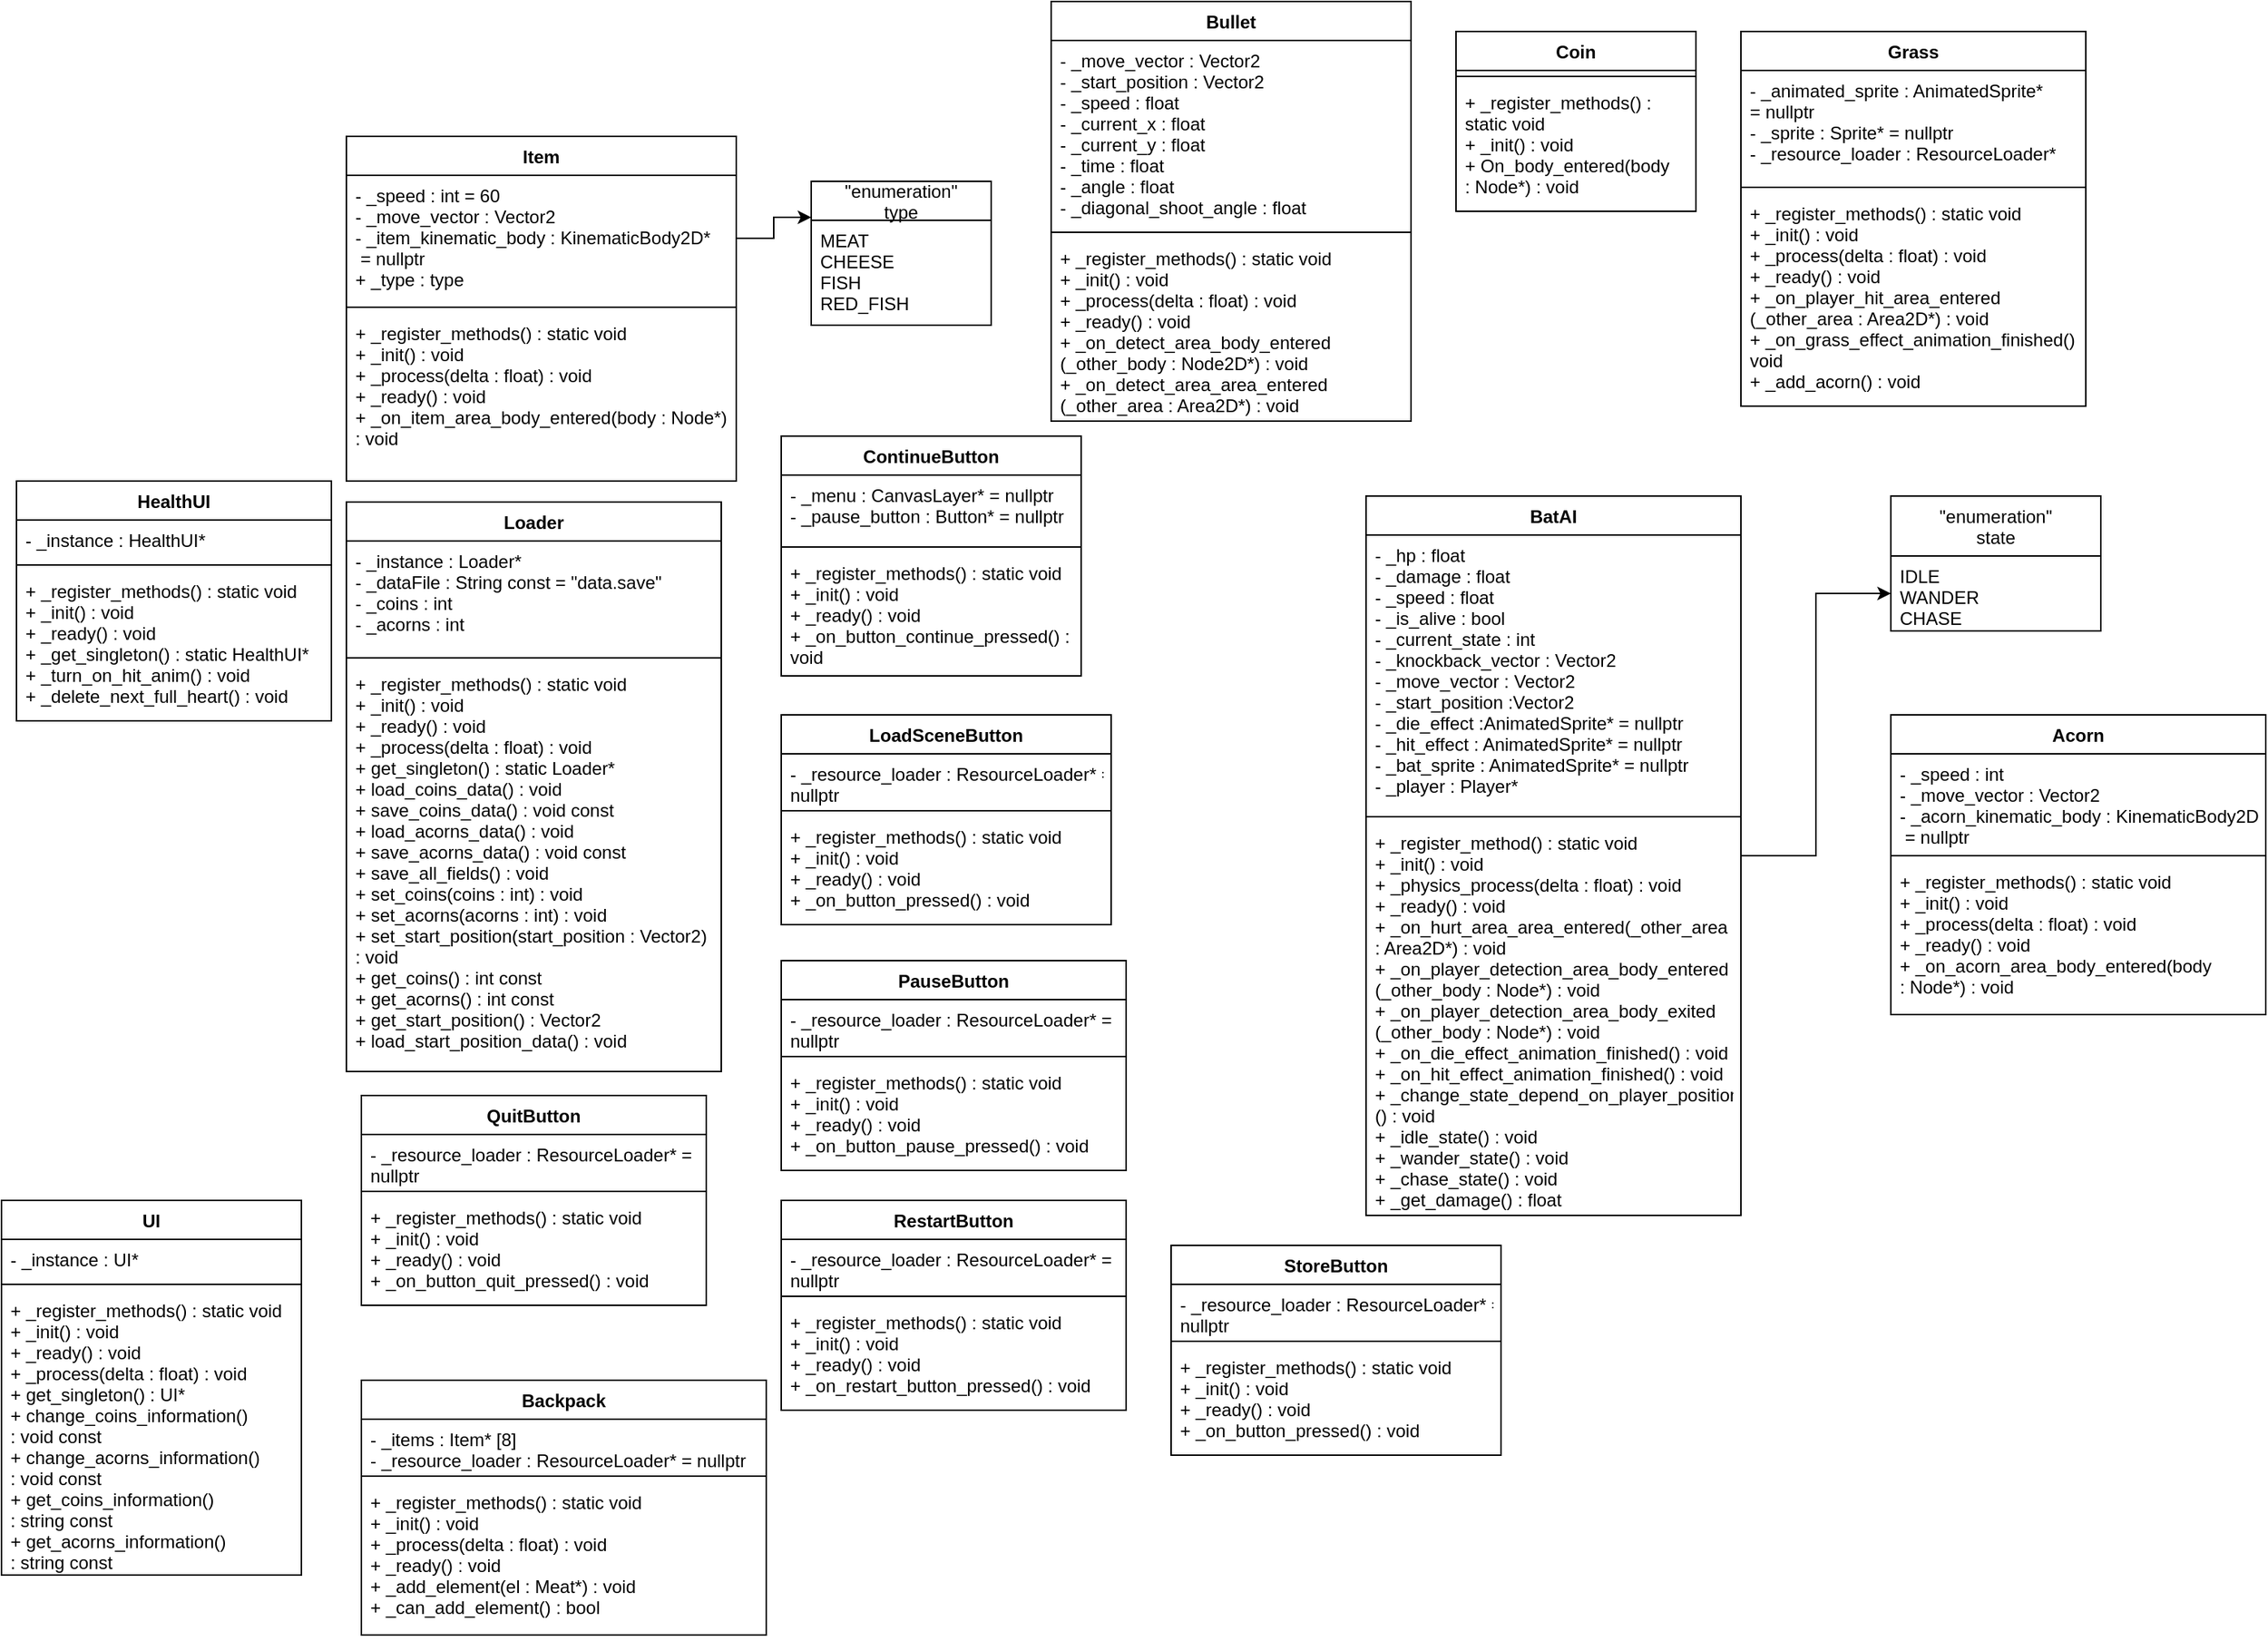 <mxfile version="14.8.4" type="github">
  <diagram id="C5RBs43oDa-KdzZeNtuy" name="Page-1">
    <mxGraphModel dx="3730" dy="2327" grid="1" gridSize="10" guides="1" tooltips="1" connect="1" arrows="1" fold="1" page="1" pageScale="1" pageWidth="827" pageHeight="1169" math="0" shadow="0">
      <root>
        <mxCell id="WIyWlLk6GJQsqaUBKTNV-0" />
        <mxCell id="WIyWlLk6GJQsqaUBKTNV-1" parent="WIyWlLk6GJQsqaUBKTNV-0" />
        <mxCell id="mvIZjwLgJPhLt_4GvzZU-18" style="edgeStyle=orthogonalEdgeStyle;rounded=0;orthogonalLoop=1;jettySize=auto;html=1;" edge="1" parent="WIyWlLk6GJQsqaUBKTNV-1" source="mvIZjwLgJPhLt_4GvzZU-9" target="mvIZjwLgJPhLt_4GvzZU-14">
          <mxGeometry relative="1" as="geometry" />
        </mxCell>
        <mxCell id="mvIZjwLgJPhLt_4GvzZU-9" value="BatAI" style="swimlane;fontStyle=1;align=center;verticalAlign=top;childLayout=stackLayout;horizontal=1;startSize=26;horizontalStack=0;resizeParent=1;resizeParentMax=0;resizeLast=0;collapsible=1;marginBottom=0;" vertex="1" parent="WIyWlLk6GJQsqaUBKTNV-1">
          <mxGeometry x="-730" y="-830" width="250" height="480" as="geometry" />
        </mxCell>
        <mxCell id="mvIZjwLgJPhLt_4GvzZU-10" value="- _hp : float&#xa;- _damage : float&#xa;- _speed : float&#xa;- _is_alive : bool&#xa;- _current_state : int&#xa;- _knockback_vector : Vector2&#xa;- _move_vector : Vector2&#xa;- _start_position :Vector2&#xa;- _die_effect :AnimatedSprite* = nullptr&#xa;- _hit_effect : AnimatedSprite* = nullptr&#xa;- _bat_sprite : AnimatedSprite* = nullptr&#xa;- _player : Player*" style="text;strokeColor=none;fillColor=none;align=left;verticalAlign=top;spacingLeft=4;spacingRight=4;overflow=hidden;rotatable=0;points=[[0,0.5],[1,0.5]];portConstraint=eastwest;" vertex="1" parent="mvIZjwLgJPhLt_4GvzZU-9">
          <mxGeometry y="26" width="250" height="184" as="geometry" />
        </mxCell>
        <mxCell id="mvIZjwLgJPhLt_4GvzZU-11" value="" style="line;strokeWidth=1;fillColor=none;align=left;verticalAlign=middle;spacingTop=-1;spacingLeft=3;spacingRight=3;rotatable=0;labelPosition=right;points=[];portConstraint=eastwest;" vertex="1" parent="mvIZjwLgJPhLt_4GvzZU-9">
          <mxGeometry y="210" width="250" height="8" as="geometry" />
        </mxCell>
        <mxCell id="mvIZjwLgJPhLt_4GvzZU-12" value="+ _register_method() : static void&#xa;+ _init() : void&#xa;+ _physics_process(delta : float) : void&#xa;+ _ready() : void&#xa;+ _on_hurt_area_area_entered(_other_area &#xa;: Area2D*) : void&#xa;+ _on_player_detection_area_body_entered&#xa;(_other_body : Node*) : void&#xa;+ _on_player_detection_area_body_exited&#xa;(_other_body : Node*) : void&#xa;+ _on_die_effect_animation_finished() : void&#xa;+ _on_hit_effect_animation_finished() : void&#xa;+ _change_state_depend_on_player_position&#xa;() : void&#xa;+ _idle_state() : void&#xa;+ _wander_state() : void&#xa;+ _chase_state() : void&#xa;+ _get_damage() : float" style="text;strokeColor=none;fillColor=none;align=left;verticalAlign=top;spacingLeft=4;spacingRight=4;overflow=hidden;rotatable=0;points=[[0,0.5],[1,0.5]];portConstraint=eastwest;" vertex="1" parent="mvIZjwLgJPhLt_4GvzZU-9">
          <mxGeometry y="218" width="250" height="262" as="geometry" />
        </mxCell>
        <mxCell id="mvIZjwLgJPhLt_4GvzZU-13" value="&quot;enumeration&quot;&#xa;state" style="swimlane;fontStyle=0;childLayout=stackLayout;horizontal=1;startSize=40;fillColor=none;horizontalStack=0;resizeParent=1;resizeParentMax=0;resizeLast=0;collapsible=1;marginBottom=0;" vertex="1" parent="WIyWlLk6GJQsqaUBKTNV-1">
          <mxGeometry x="-380" y="-830" width="140" height="90" as="geometry" />
        </mxCell>
        <mxCell id="mvIZjwLgJPhLt_4GvzZU-14" value="IDLE&#xa;WANDER&#xa;CHASE" style="text;strokeColor=none;fillColor=none;align=left;verticalAlign=top;spacingLeft=4;spacingRight=4;overflow=hidden;rotatable=0;points=[[0,0.5],[1,0.5]];portConstraint=eastwest;" vertex="1" parent="mvIZjwLgJPhLt_4GvzZU-13">
          <mxGeometry y="40" width="140" height="50" as="geometry" />
        </mxCell>
        <mxCell id="mvIZjwLgJPhLt_4GvzZU-19" value="Acorn" style="swimlane;fontStyle=1;align=center;verticalAlign=top;childLayout=stackLayout;horizontal=1;startSize=26;horizontalStack=0;resizeParent=1;resizeParentMax=0;resizeLast=0;collapsible=1;marginBottom=0;" vertex="1" parent="WIyWlLk6GJQsqaUBKTNV-1">
          <mxGeometry x="-380" y="-684" width="250" height="200" as="geometry" />
        </mxCell>
        <mxCell id="mvIZjwLgJPhLt_4GvzZU-20" value="- _speed : int&#xa;- _move_vector : Vector2&#xa;- _acorn_kinematic_body : KinematicBody2D&#xa; = nullptr" style="text;strokeColor=none;fillColor=none;align=left;verticalAlign=top;spacingLeft=4;spacingRight=4;overflow=hidden;rotatable=0;points=[[0,0.5],[1,0.5]];portConstraint=eastwest;" vertex="1" parent="mvIZjwLgJPhLt_4GvzZU-19">
          <mxGeometry y="26" width="250" height="64" as="geometry" />
        </mxCell>
        <mxCell id="mvIZjwLgJPhLt_4GvzZU-21" value="" style="line;strokeWidth=1;fillColor=none;align=left;verticalAlign=middle;spacingTop=-1;spacingLeft=3;spacingRight=3;rotatable=0;labelPosition=right;points=[];portConstraint=eastwest;" vertex="1" parent="mvIZjwLgJPhLt_4GvzZU-19">
          <mxGeometry y="90" width="250" height="8" as="geometry" />
        </mxCell>
        <mxCell id="mvIZjwLgJPhLt_4GvzZU-22" value="+ _register_methods() : static void&#xa;+ _init() : void&#xa;+ _process(delta : float) : void&#xa;+ _ready() : void&#xa;+ _on_acorn_area_body_entered(body &#xa;: Node*) : void&#xa;" style="text;strokeColor=none;fillColor=none;align=left;verticalAlign=top;spacingLeft=4;spacingRight=4;overflow=hidden;rotatable=0;points=[[0,0.5],[1,0.5]];portConstraint=eastwest;" vertex="1" parent="mvIZjwLgJPhLt_4GvzZU-19">
          <mxGeometry y="98" width="250" height="102" as="geometry" />
        </mxCell>
        <mxCell id="mvIZjwLgJPhLt_4GvzZU-23" value="Bullet" style="swimlane;fontStyle=1;align=center;verticalAlign=top;childLayout=stackLayout;horizontal=1;startSize=26;horizontalStack=0;resizeParent=1;resizeParentMax=0;resizeLast=0;collapsible=1;marginBottom=0;" vertex="1" parent="WIyWlLk6GJQsqaUBKTNV-1">
          <mxGeometry x="-940" y="-1160" width="240" height="280" as="geometry" />
        </mxCell>
        <mxCell id="mvIZjwLgJPhLt_4GvzZU-24" value="- _move_vector : Vector2&#xa;- _start_position : Vector2&#xa;- _speed : float&#xa;- _current_x : float&#xa;- _current_y : float&#xa;- _time : float&#xa;- _angle : float&#xa;- _diagonal_shoot_angle : float" style="text;strokeColor=none;fillColor=none;align=left;verticalAlign=top;spacingLeft=4;spacingRight=4;overflow=hidden;rotatable=0;points=[[0,0.5],[1,0.5]];portConstraint=eastwest;" vertex="1" parent="mvIZjwLgJPhLt_4GvzZU-23">
          <mxGeometry y="26" width="240" height="124" as="geometry" />
        </mxCell>
        <mxCell id="mvIZjwLgJPhLt_4GvzZU-25" value="" style="line;strokeWidth=1;fillColor=none;align=left;verticalAlign=middle;spacingTop=-1;spacingLeft=3;spacingRight=3;rotatable=0;labelPosition=right;points=[];portConstraint=eastwest;" vertex="1" parent="mvIZjwLgJPhLt_4GvzZU-23">
          <mxGeometry y="150" width="240" height="8" as="geometry" />
        </mxCell>
        <mxCell id="mvIZjwLgJPhLt_4GvzZU-26" value="+ _register_methods() : static void&#xa;+ _init() : void&#xa;+ _process(delta : float) : void&#xa;+ _ready() : void&#xa;+ _on_detect_area_body_entered&#xa;(_other_body : Node2D*) : void&#xa;+ _on_detect_area_area_entered&#xa;(_other_area : Area2D*) : void" style="text;strokeColor=none;fillColor=none;align=left;verticalAlign=top;spacingLeft=4;spacingRight=4;overflow=hidden;rotatable=0;points=[[0,0.5],[1,0.5]];portConstraint=eastwest;" vertex="1" parent="mvIZjwLgJPhLt_4GvzZU-23">
          <mxGeometry y="158" width="240" height="122" as="geometry" />
        </mxCell>
        <mxCell id="mvIZjwLgJPhLt_4GvzZU-27" value="Coin" style="swimlane;fontStyle=1;align=center;verticalAlign=top;childLayout=stackLayout;horizontal=1;startSize=26;horizontalStack=0;resizeParent=1;resizeParentMax=0;resizeLast=0;collapsible=1;marginBottom=0;" vertex="1" parent="WIyWlLk6GJQsqaUBKTNV-1">
          <mxGeometry x="-670" y="-1140" width="160" height="120" as="geometry" />
        </mxCell>
        <mxCell id="mvIZjwLgJPhLt_4GvzZU-29" value="" style="line;strokeWidth=1;fillColor=none;align=left;verticalAlign=middle;spacingTop=-1;spacingLeft=3;spacingRight=3;rotatable=0;labelPosition=right;points=[];portConstraint=eastwest;" vertex="1" parent="mvIZjwLgJPhLt_4GvzZU-27">
          <mxGeometry y="26" width="160" height="8" as="geometry" />
        </mxCell>
        <mxCell id="mvIZjwLgJPhLt_4GvzZU-30" value="+ _register_methods() : &#xa;static void&#xa;+ _init() : void&#xa;+ On_body_entered(body &#xa;: Node*) : void" style="text;strokeColor=none;fillColor=none;align=left;verticalAlign=top;spacingLeft=4;spacingRight=4;overflow=hidden;rotatable=0;points=[[0,0.5],[1,0.5]];portConstraint=eastwest;" vertex="1" parent="mvIZjwLgJPhLt_4GvzZU-27">
          <mxGeometry y="34" width="160" height="86" as="geometry" />
        </mxCell>
        <mxCell id="mvIZjwLgJPhLt_4GvzZU-31" value="Grass" style="swimlane;fontStyle=1;align=center;verticalAlign=top;childLayout=stackLayout;horizontal=1;startSize=26;horizontalStack=0;resizeParent=1;resizeParentMax=0;resizeLast=0;collapsible=1;marginBottom=0;" vertex="1" parent="WIyWlLk6GJQsqaUBKTNV-1">
          <mxGeometry x="-480" y="-1140" width="230" height="250" as="geometry" />
        </mxCell>
        <mxCell id="mvIZjwLgJPhLt_4GvzZU-32" value="- _animated_sprite : AnimatedSprite* &#xa;= nullptr&#xa;- _sprite : Sprite* = nullptr&#xa;- _resource_loader : ResourceLoader*" style="text;strokeColor=none;fillColor=none;align=left;verticalAlign=top;spacingLeft=4;spacingRight=4;overflow=hidden;rotatable=0;points=[[0,0.5],[1,0.5]];portConstraint=eastwest;" vertex="1" parent="mvIZjwLgJPhLt_4GvzZU-31">
          <mxGeometry y="26" width="230" height="74" as="geometry" />
        </mxCell>
        <mxCell id="mvIZjwLgJPhLt_4GvzZU-33" value="" style="line;strokeWidth=1;fillColor=none;align=left;verticalAlign=middle;spacingTop=-1;spacingLeft=3;spacingRight=3;rotatable=0;labelPosition=right;points=[];portConstraint=eastwest;" vertex="1" parent="mvIZjwLgJPhLt_4GvzZU-31">
          <mxGeometry y="100" width="230" height="8" as="geometry" />
        </mxCell>
        <mxCell id="mvIZjwLgJPhLt_4GvzZU-34" value="+ _register_methods() : static void&#xa;+ _init() : void&#xa;+ _process(delta : float) : void&#xa;+ _ready() : void&#xa;+ _on_player_hit_area_entered&#xa;(_other_area : Area2D*) : void&#xa;+ _on_grass_effect_animation_finished() : &#xa;void&#xa;+ _add_acorn() : void" style="text;strokeColor=none;fillColor=none;align=left;verticalAlign=top;spacingLeft=4;spacingRight=4;overflow=hidden;rotatable=0;points=[[0,0.5],[1,0.5]];portConstraint=eastwest;" vertex="1" parent="mvIZjwLgJPhLt_4GvzZU-31">
          <mxGeometry y="108" width="230" height="142" as="geometry" />
        </mxCell>
        <mxCell id="mvIZjwLgJPhLt_4GvzZU-35" value="&quot;enumeration&quot;&#xa;type" style="swimlane;fontStyle=0;childLayout=stackLayout;horizontal=1;startSize=26;fillColor=none;horizontalStack=0;resizeParent=1;resizeParentMax=0;resizeLast=0;collapsible=1;marginBottom=0;" vertex="1" parent="WIyWlLk6GJQsqaUBKTNV-1">
          <mxGeometry x="-1100" y="-1040" width="120" height="96" as="geometry" />
        </mxCell>
        <mxCell id="mvIZjwLgJPhLt_4GvzZU-36" value="MEAT&#xa;CHEESE&#xa;FISH&#xa;RED_FISH" style="text;strokeColor=none;fillColor=none;align=left;verticalAlign=top;spacingLeft=4;spacingRight=4;overflow=hidden;rotatable=0;points=[[0,0.5],[1,0.5]];portConstraint=eastwest;" vertex="1" parent="mvIZjwLgJPhLt_4GvzZU-35">
          <mxGeometry y="26" width="120" height="70" as="geometry" />
        </mxCell>
        <mxCell id="mvIZjwLgJPhLt_4GvzZU-40" value="Item" style="swimlane;fontStyle=1;align=center;verticalAlign=top;childLayout=stackLayout;horizontal=1;startSize=26;horizontalStack=0;resizeParent=1;resizeParentMax=0;resizeLast=0;collapsible=1;marginBottom=0;" vertex="1" parent="WIyWlLk6GJQsqaUBKTNV-1">
          <mxGeometry x="-1410" y="-1070" width="260" height="230" as="geometry" />
        </mxCell>
        <mxCell id="mvIZjwLgJPhLt_4GvzZU-41" value="- _speed : int = 60&#xa;- _move_vector : Vector2&#xa;- _item_kinematic_body : KinematicBody2D*&#xa; = nullptr&#xa;+ _type : type" style="text;strokeColor=none;fillColor=none;align=left;verticalAlign=top;spacingLeft=4;spacingRight=4;overflow=hidden;rotatable=0;points=[[0,0.5],[1,0.5]];portConstraint=eastwest;" vertex="1" parent="mvIZjwLgJPhLt_4GvzZU-40">
          <mxGeometry y="26" width="260" height="84" as="geometry" />
        </mxCell>
        <mxCell id="mvIZjwLgJPhLt_4GvzZU-42" value="" style="line;strokeWidth=1;fillColor=none;align=left;verticalAlign=middle;spacingTop=-1;spacingLeft=3;spacingRight=3;rotatable=0;labelPosition=right;points=[];portConstraint=eastwest;" vertex="1" parent="mvIZjwLgJPhLt_4GvzZU-40">
          <mxGeometry y="110" width="260" height="8" as="geometry" />
        </mxCell>
        <mxCell id="mvIZjwLgJPhLt_4GvzZU-43" value="+ _register_methods() : static void&#xa;+ _init() : void&#xa;+ _process(delta : float) : void&#xa;+ _ready() : void&#xa;+ _on_item_area_body_entered(body : Node*) &#xa;: void" style="text;strokeColor=none;fillColor=none;align=left;verticalAlign=top;spacingLeft=4;spacingRight=4;overflow=hidden;rotatable=0;points=[[0,0.5],[1,0.5]];portConstraint=eastwest;" vertex="1" parent="mvIZjwLgJPhLt_4GvzZU-40">
          <mxGeometry y="118" width="260" height="112" as="geometry" />
        </mxCell>
        <mxCell id="mvIZjwLgJPhLt_4GvzZU-44" style="edgeStyle=orthogonalEdgeStyle;rounded=0;orthogonalLoop=1;jettySize=auto;html=1;exitX=1;exitY=0.5;exitDx=0;exitDy=0;entryX=0;entryY=0.25;entryDx=0;entryDy=0;" edge="1" parent="WIyWlLk6GJQsqaUBKTNV-1" source="mvIZjwLgJPhLt_4GvzZU-41" target="mvIZjwLgJPhLt_4GvzZU-35">
          <mxGeometry relative="1" as="geometry" />
        </mxCell>
        <mxCell id="mvIZjwLgJPhLt_4GvzZU-45" value="ContinueButton" style="swimlane;fontStyle=1;align=center;verticalAlign=top;childLayout=stackLayout;horizontal=1;startSize=26;horizontalStack=0;resizeParent=1;resizeParentMax=0;resizeLast=0;collapsible=1;marginBottom=0;" vertex="1" parent="WIyWlLk6GJQsqaUBKTNV-1">
          <mxGeometry x="-1120" y="-870" width="200" height="160" as="geometry" />
        </mxCell>
        <mxCell id="mvIZjwLgJPhLt_4GvzZU-46" value="- _menu : CanvasLayer* = nullptr&#xa;- _pause_button : Button* = nullptr" style="text;strokeColor=none;fillColor=none;align=left;verticalAlign=top;spacingLeft=4;spacingRight=4;overflow=hidden;rotatable=0;points=[[0,0.5],[1,0.5]];portConstraint=eastwest;" vertex="1" parent="mvIZjwLgJPhLt_4GvzZU-45">
          <mxGeometry y="26" width="200" height="44" as="geometry" />
        </mxCell>
        <mxCell id="mvIZjwLgJPhLt_4GvzZU-47" value="" style="line;strokeWidth=1;fillColor=none;align=left;verticalAlign=middle;spacingTop=-1;spacingLeft=3;spacingRight=3;rotatable=0;labelPosition=right;points=[];portConstraint=eastwest;" vertex="1" parent="mvIZjwLgJPhLt_4GvzZU-45">
          <mxGeometry y="70" width="200" height="8" as="geometry" />
        </mxCell>
        <mxCell id="mvIZjwLgJPhLt_4GvzZU-48" value="+ _register_methods() : static void&#xa;+ _init() : void&#xa;+ _ready() : void&#xa;+ _on_button_continue_pressed() : &#xa;void" style="text;strokeColor=none;fillColor=none;align=left;verticalAlign=top;spacingLeft=4;spacingRight=4;overflow=hidden;rotatable=0;points=[[0,0.5],[1,0.5]];portConstraint=eastwest;" vertex="1" parent="mvIZjwLgJPhLt_4GvzZU-45">
          <mxGeometry y="78" width="200" height="82" as="geometry" />
        </mxCell>
        <mxCell id="mvIZjwLgJPhLt_4GvzZU-49" value="HealthUI" style="swimlane;fontStyle=1;align=center;verticalAlign=top;childLayout=stackLayout;horizontal=1;startSize=26;horizontalStack=0;resizeParent=1;resizeParentMax=0;resizeLast=0;collapsible=1;marginBottom=0;" vertex="1" parent="WIyWlLk6GJQsqaUBKTNV-1">
          <mxGeometry x="-1630" y="-840" width="210" height="160" as="geometry" />
        </mxCell>
        <mxCell id="mvIZjwLgJPhLt_4GvzZU-50" value="- _instance : HealthUI*" style="text;strokeColor=none;fillColor=none;align=left;verticalAlign=top;spacingLeft=4;spacingRight=4;overflow=hidden;rotatable=0;points=[[0,0.5],[1,0.5]];portConstraint=eastwest;" vertex="1" parent="mvIZjwLgJPhLt_4GvzZU-49">
          <mxGeometry y="26" width="210" height="26" as="geometry" />
        </mxCell>
        <mxCell id="mvIZjwLgJPhLt_4GvzZU-51" value="" style="line;strokeWidth=1;fillColor=none;align=left;verticalAlign=middle;spacingTop=-1;spacingLeft=3;spacingRight=3;rotatable=0;labelPosition=right;points=[];portConstraint=eastwest;" vertex="1" parent="mvIZjwLgJPhLt_4GvzZU-49">
          <mxGeometry y="52" width="210" height="8" as="geometry" />
        </mxCell>
        <mxCell id="mvIZjwLgJPhLt_4GvzZU-52" value="+ _register_methods() : static void&#xa;+ _init() : void&#xa;+ _ready() : void&#xa;+ _get_singleton() : static HealthUI*&#xa;+ _turn_on_hit_anim() : void&#xa;+ _delete_next_full_heart() : void" style="text;strokeColor=none;fillColor=none;align=left;verticalAlign=top;spacingLeft=4;spacingRight=4;overflow=hidden;rotatable=0;points=[[0,0.5],[1,0.5]];portConstraint=eastwest;" vertex="1" parent="mvIZjwLgJPhLt_4GvzZU-49">
          <mxGeometry y="60" width="210" height="100" as="geometry" />
        </mxCell>
        <mxCell id="mvIZjwLgJPhLt_4GvzZU-53" value="Loader" style="swimlane;fontStyle=1;align=center;verticalAlign=top;childLayout=stackLayout;horizontal=1;startSize=26;horizontalStack=0;resizeParent=1;resizeParentMax=0;resizeLast=0;collapsible=1;marginBottom=0;" vertex="1" parent="WIyWlLk6GJQsqaUBKTNV-1">
          <mxGeometry x="-1410" y="-826" width="250" height="380" as="geometry" />
        </mxCell>
        <mxCell id="mvIZjwLgJPhLt_4GvzZU-54" value="- _instance : Loader*&#xa;- _dataFile : String const = &quot;data.save&quot;&#xa;- _coins : int&#xa;- _acorns : int" style="text;strokeColor=none;fillColor=none;align=left;verticalAlign=top;spacingLeft=4;spacingRight=4;overflow=hidden;rotatable=0;points=[[0,0.5],[1,0.5]];portConstraint=eastwest;" vertex="1" parent="mvIZjwLgJPhLt_4GvzZU-53">
          <mxGeometry y="26" width="250" height="74" as="geometry" />
        </mxCell>
        <mxCell id="mvIZjwLgJPhLt_4GvzZU-55" value="" style="line;strokeWidth=1;fillColor=none;align=left;verticalAlign=middle;spacingTop=-1;spacingLeft=3;spacingRight=3;rotatable=0;labelPosition=right;points=[];portConstraint=eastwest;" vertex="1" parent="mvIZjwLgJPhLt_4GvzZU-53">
          <mxGeometry y="100" width="250" height="8" as="geometry" />
        </mxCell>
        <mxCell id="mvIZjwLgJPhLt_4GvzZU-56" value="+ _register_methods() : static void&#xa;+ _init() : void&#xa;+ _ready() : void&#xa;+ _process(delta : float) : void&#xa;+ get_singleton() : static Loader*&#xa;+ load_coins_data() : void&#xa;+ save_coins_data() : void const&#xa;+ load_acorns_data() : void &#xa;+ save_acorns_data() : void const&#xa;+ save_all_fields() : void&#xa;+ set_coins(coins : int) : void&#xa;+ set_acorns(acorns : int) : void&#xa;+ set_start_position(start_position : Vector2) &#xa;: void&#xa;+ get_coins() : int const&#xa;+ get_acorns() : int const&#xa;+ get_start_position() : Vector2&#xa;+ load_start_position_data() : void" style="text;strokeColor=none;fillColor=none;align=left;verticalAlign=top;spacingLeft=4;spacingRight=4;overflow=hidden;rotatable=0;points=[[0,0.5],[1,0.5]];portConstraint=eastwest;" vertex="1" parent="mvIZjwLgJPhLt_4GvzZU-53">
          <mxGeometry y="108" width="250" height="272" as="geometry" />
        </mxCell>
        <mxCell id="mvIZjwLgJPhLt_4GvzZU-57" value="LoadSceneButton" style="swimlane;fontStyle=1;align=center;verticalAlign=top;childLayout=stackLayout;horizontal=1;startSize=26;horizontalStack=0;resizeParent=1;resizeParentMax=0;resizeLast=0;collapsible=1;marginBottom=0;" vertex="1" parent="WIyWlLk6GJQsqaUBKTNV-1">
          <mxGeometry x="-1120" y="-684" width="220" height="140" as="geometry" />
        </mxCell>
        <mxCell id="mvIZjwLgJPhLt_4GvzZU-58" value="- _resource_loader : ResourceLoader* =&#xa;nullptr" style="text;strokeColor=none;fillColor=none;align=left;verticalAlign=top;spacingLeft=4;spacingRight=4;overflow=hidden;rotatable=0;points=[[0,0.5],[1,0.5]];portConstraint=eastwest;" vertex="1" parent="mvIZjwLgJPhLt_4GvzZU-57">
          <mxGeometry y="26" width="220" height="34" as="geometry" />
        </mxCell>
        <mxCell id="mvIZjwLgJPhLt_4GvzZU-59" value="" style="line;strokeWidth=1;fillColor=none;align=left;verticalAlign=middle;spacingTop=-1;spacingLeft=3;spacingRight=3;rotatable=0;labelPosition=right;points=[];portConstraint=eastwest;" vertex="1" parent="mvIZjwLgJPhLt_4GvzZU-57">
          <mxGeometry y="60" width="220" height="8" as="geometry" />
        </mxCell>
        <mxCell id="mvIZjwLgJPhLt_4GvzZU-60" value="+ _register_methods() : static void&#xa;+ _init() : void&#xa;+ _ready() : void&#xa;+ _on_button_pressed() : void" style="text;strokeColor=none;fillColor=none;align=left;verticalAlign=top;spacingLeft=4;spacingRight=4;overflow=hidden;rotatable=0;points=[[0,0.5],[1,0.5]];portConstraint=eastwest;" vertex="1" parent="mvIZjwLgJPhLt_4GvzZU-57">
          <mxGeometry y="68" width="220" height="72" as="geometry" />
        </mxCell>
        <mxCell id="mvIZjwLgJPhLt_4GvzZU-61" value="PauseButton" style="swimlane;fontStyle=1;align=center;verticalAlign=top;childLayout=stackLayout;horizontal=1;startSize=26;horizontalStack=0;resizeParent=1;resizeParentMax=0;resizeLast=0;collapsible=1;marginBottom=0;" vertex="1" parent="WIyWlLk6GJQsqaUBKTNV-1">
          <mxGeometry x="-1120" y="-520" width="230" height="140" as="geometry" />
        </mxCell>
        <mxCell id="mvIZjwLgJPhLt_4GvzZU-62" value="- _resource_loader : ResourceLoader* =&#xa;nullptr" style="text;strokeColor=none;fillColor=none;align=left;verticalAlign=top;spacingLeft=4;spacingRight=4;overflow=hidden;rotatable=0;points=[[0,0.5],[1,0.5]];portConstraint=eastwest;" vertex="1" parent="mvIZjwLgJPhLt_4GvzZU-61">
          <mxGeometry y="26" width="230" height="34" as="geometry" />
        </mxCell>
        <mxCell id="mvIZjwLgJPhLt_4GvzZU-63" value="" style="line;strokeWidth=1;fillColor=none;align=left;verticalAlign=middle;spacingTop=-1;spacingLeft=3;spacingRight=3;rotatable=0;labelPosition=right;points=[];portConstraint=eastwest;" vertex="1" parent="mvIZjwLgJPhLt_4GvzZU-61">
          <mxGeometry y="60" width="230" height="8" as="geometry" />
        </mxCell>
        <mxCell id="mvIZjwLgJPhLt_4GvzZU-64" value="+ _register_methods() : static void&#xa;+ _init() : void&#xa;+ _ready() : void&#xa;+ _on_button_pause_pressed() : void" style="text;strokeColor=none;fillColor=none;align=left;verticalAlign=top;spacingLeft=4;spacingRight=4;overflow=hidden;rotatable=0;points=[[0,0.5],[1,0.5]];portConstraint=eastwest;" vertex="1" parent="mvIZjwLgJPhLt_4GvzZU-61">
          <mxGeometry y="68" width="230" height="72" as="geometry" />
        </mxCell>
        <mxCell id="mvIZjwLgJPhLt_4GvzZU-65" value="QuitButton" style="swimlane;fontStyle=1;align=center;verticalAlign=top;childLayout=stackLayout;horizontal=1;startSize=26;horizontalStack=0;resizeParent=1;resizeParentMax=0;resizeLast=0;collapsible=1;marginBottom=0;" vertex="1" parent="WIyWlLk6GJQsqaUBKTNV-1">
          <mxGeometry x="-1400" y="-430" width="230" height="140" as="geometry" />
        </mxCell>
        <mxCell id="mvIZjwLgJPhLt_4GvzZU-66" value="- _resource_loader : ResourceLoader* =&#xa;nullptr" style="text;strokeColor=none;fillColor=none;align=left;verticalAlign=top;spacingLeft=4;spacingRight=4;overflow=hidden;rotatable=0;points=[[0,0.5],[1,0.5]];portConstraint=eastwest;" vertex="1" parent="mvIZjwLgJPhLt_4GvzZU-65">
          <mxGeometry y="26" width="230" height="34" as="geometry" />
        </mxCell>
        <mxCell id="mvIZjwLgJPhLt_4GvzZU-67" value="" style="line;strokeWidth=1;fillColor=none;align=left;verticalAlign=middle;spacingTop=-1;spacingLeft=3;spacingRight=3;rotatable=0;labelPosition=right;points=[];portConstraint=eastwest;" vertex="1" parent="mvIZjwLgJPhLt_4GvzZU-65">
          <mxGeometry y="60" width="230" height="8" as="geometry" />
        </mxCell>
        <mxCell id="mvIZjwLgJPhLt_4GvzZU-68" value="+ _register_methods() : static void&#xa;+ _init() : void&#xa;+ _ready() : void&#xa;+ _on_button_quit_pressed() : void" style="text;strokeColor=none;fillColor=none;align=left;verticalAlign=top;spacingLeft=4;spacingRight=4;overflow=hidden;rotatable=0;points=[[0,0.5],[1,0.5]];portConstraint=eastwest;" vertex="1" parent="mvIZjwLgJPhLt_4GvzZU-65">
          <mxGeometry y="68" width="230" height="72" as="geometry" />
        </mxCell>
        <mxCell id="mvIZjwLgJPhLt_4GvzZU-69" value="RestartButton" style="swimlane;fontStyle=1;align=center;verticalAlign=top;childLayout=stackLayout;horizontal=1;startSize=26;horizontalStack=0;resizeParent=1;resizeParentMax=0;resizeLast=0;collapsible=1;marginBottom=0;" vertex="1" parent="WIyWlLk6GJQsqaUBKTNV-1">
          <mxGeometry x="-1120" y="-360" width="230" height="140" as="geometry" />
        </mxCell>
        <mxCell id="mvIZjwLgJPhLt_4GvzZU-70" value="- _resource_loader : ResourceLoader* =&#xa;nullptr" style="text;strokeColor=none;fillColor=none;align=left;verticalAlign=top;spacingLeft=4;spacingRight=4;overflow=hidden;rotatable=0;points=[[0,0.5],[1,0.5]];portConstraint=eastwest;" vertex="1" parent="mvIZjwLgJPhLt_4GvzZU-69">
          <mxGeometry y="26" width="230" height="34" as="geometry" />
        </mxCell>
        <mxCell id="mvIZjwLgJPhLt_4GvzZU-71" value="" style="line;strokeWidth=1;fillColor=none;align=left;verticalAlign=middle;spacingTop=-1;spacingLeft=3;spacingRight=3;rotatable=0;labelPosition=right;points=[];portConstraint=eastwest;" vertex="1" parent="mvIZjwLgJPhLt_4GvzZU-69">
          <mxGeometry y="60" width="230" height="8" as="geometry" />
        </mxCell>
        <mxCell id="mvIZjwLgJPhLt_4GvzZU-72" value="+ _register_methods() : static void&#xa;+ _init() : void&#xa;+ _ready() : void&#xa;+ _on_restart_button_pressed() : void" style="text;strokeColor=none;fillColor=none;align=left;verticalAlign=top;spacingLeft=4;spacingRight=4;overflow=hidden;rotatable=0;points=[[0,0.5],[1,0.5]];portConstraint=eastwest;" vertex="1" parent="mvIZjwLgJPhLt_4GvzZU-69">
          <mxGeometry y="68" width="230" height="72" as="geometry" />
        </mxCell>
        <mxCell id="mvIZjwLgJPhLt_4GvzZU-73" value="StoreButton" style="swimlane;fontStyle=1;align=center;verticalAlign=top;childLayout=stackLayout;horizontal=1;startSize=26;horizontalStack=0;resizeParent=1;resizeParentMax=0;resizeLast=0;collapsible=1;marginBottom=0;" vertex="1" parent="WIyWlLk6GJQsqaUBKTNV-1">
          <mxGeometry x="-860" y="-330" width="220" height="140" as="geometry" />
        </mxCell>
        <mxCell id="mvIZjwLgJPhLt_4GvzZU-74" value="- _resource_loader : ResourceLoader* =&#xa;nullptr" style="text;strokeColor=none;fillColor=none;align=left;verticalAlign=top;spacingLeft=4;spacingRight=4;overflow=hidden;rotatable=0;points=[[0,0.5],[1,0.5]];portConstraint=eastwest;" vertex="1" parent="mvIZjwLgJPhLt_4GvzZU-73">
          <mxGeometry y="26" width="220" height="34" as="geometry" />
        </mxCell>
        <mxCell id="mvIZjwLgJPhLt_4GvzZU-75" value="" style="line;strokeWidth=1;fillColor=none;align=left;verticalAlign=middle;spacingTop=-1;spacingLeft=3;spacingRight=3;rotatable=0;labelPosition=right;points=[];portConstraint=eastwest;" vertex="1" parent="mvIZjwLgJPhLt_4GvzZU-73">
          <mxGeometry y="60" width="220" height="8" as="geometry" />
        </mxCell>
        <mxCell id="mvIZjwLgJPhLt_4GvzZU-76" value="+ _register_methods() : static void&#xa;+ _init() : void&#xa;+ _ready() : void&#xa;+ _on_button_pressed() : void" style="text;strokeColor=none;fillColor=none;align=left;verticalAlign=top;spacingLeft=4;spacingRight=4;overflow=hidden;rotatable=0;points=[[0,0.5],[1,0.5]];portConstraint=eastwest;" vertex="1" parent="mvIZjwLgJPhLt_4GvzZU-73">
          <mxGeometry y="68" width="220" height="72" as="geometry" />
        </mxCell>
        <mxCell id="mvIZjwLgJPhLt_4GvzZU-77" value="UI" style="swimlane;fontStyle=1;align=center;verticalAlign=top;childLayout=stackLayout;horizontal=1;startSize=26;horizontalStack=0;resizeParent=1;resizeParentMax=0;resizeLast=0;collapsible=1;marginBottom=0;" vertex="1" parent="WIyWlLk6GJQsqaUBKTNV-1">
          <mxGeometry x="-1640" y="-360" width="200" height="250" as="geometry" />
        </mxCell>
        <mxCell id="mvIZjwLgJPhLt_4GvzZU-78" value="- _instance : UI*" style="text;strokeColor=none;fillColor=none;align=left;verticalAlign=top;spacingLeft=4;spacingRight=4;overflow=hidden;rotatable=0;points=[[0,0.5],[1,0.5]];portConstraint=eastwest;" vertex="1" parent="mvIZjwLgJPhLt_4GvzZU-77">
          <mxGeometry y="26" width="200" height="26" as="geometry" />
        </mxCell>
        <mxCell id="mvIZjwLgJPhLt_4GvzZU-79" value="" style="line;strokeWidth=1;fillColor=none;align=left;verticalAlign=middle;spacingTop=-1;spacingLeft=3;spacingRight=3;rotatable=0;labelPosition=right;points=[];portConstraint=eastwest;" vertex="1" parent="mvIZjwLgJPhLt_4GvzZU-77">
          <mxGeometry y="52" width="200" height="8" as="geometry" />
        </mxCell>
        <mxCell id="mvIZjwLgJPhLt_4GvzZU-80" value="+ _register_methods() : static void&#xa;+ _init() : void&#xa;+ _ready() : void&#xa;+ _process(delta : float) : void&#xa;+ get_singleton() : UI*&#xa;+ change_coins_information() &#xa;: void const&#xa;+ change_acorns_information() &#xa;: void const&#xa;+ get_coins_information() &#xa;: string const&#xa;+ get_acorns_information() &#xa;: string const" style="text;strokeColor=none;fillColor=none;align=left;verticalAlign=top;spacingLeft=4;spacingRight=4;overflow=hidden;rotatable=0;points=[[0,0.5],[1,0.5]];portConstraint=eastwest;" vertex="1" parent="mvIZjwLgJPhLt_4GvzZU-77">
          <mxGeometry y="60" width="200" height="190" as="geometry" />
        </mxCell>
        <mxCell id="mvIZjwLgJPhLt_4GvzZU-81" value="Backpack" style="swimlane;fontStyle=1;align=center;verticalAlign=top;childLayout=stackLayout;horizontal=1;startSize=26;horizontalStack=0;resizeParent=1;resizeParentMax=0;resizeLast=0;collapsible=1;marginBottom=0;" vertex="1" parent="WIyWlLk6GJQsqaUBKTNV-1">
          <mxGeometry x="-1400" y="-240" width="270" height="170" as="geometry" />
        </mxCell>
        <mxCell id="mvIZjwLgJPhLt_4GvzZU-82" value="- _items : Item* [8]&#xa;- _resource_loader : ResourceLoader* = nullptr" style="text;strokeColor=none;fillColor=none;align=left;verticalAlign=top;spacingLeft=4;spacingRight=4;overflow=hidden;rotatable=0;points=[[0,0.5],[1,0.5]];portConstraint=eastwest;" vertex="1" parent="mvIZjwLgJPhLt_4GvzZU-81">
          <mxGeometry y="26" width="270" height="34" as="geometry" />
        </mxCell>
        <mxCell id="mvIZjwLgJPhLt_4GvzZU-83" value="" style="line;strokeWidth=1;fillColor=none;align=left;verticalAlign=middle;spacingTop=-1;spacingLeft=3;spacingRight=3;rotatable=0;labelPosition=right;points=[];portConstraint=eastwest;" vertex="1" parent="mvIZjwLgJPhLt_4GvzZU-81">
          <mxGeometry y="60" width="270" height="8" as="geometry" />
        </mxCell>
        <mxCell id="mvIZjwLgJPhLt_4GvzZU-84" value="+ _register_methods() : static void&#xa;+ _init() : void&#xa;+ _process(delta : float) : void&#xa;+ _ready() : void&#xa;+ _add_element(el : Meat*) : void&#xa;+ _can_add_element() : bool" style="text;strokeColor=none;fillColor=none;align=left;verticalAlign=top;spacingLeft=4;spacingRight=4;overflow=hidden;rotatable=0;points=[[0,0.5],[1,0.5]];portConstraint=eastwest;" vertex="1" parent="mvIZjwLgJPhLt_4GvzZU-81">
          <mxGeometry y="68" width="270" height="102" as="geometry" />
        </mxCell>
      </root>
    </mxGraphModel>
  </diagram>
</mxfile>
